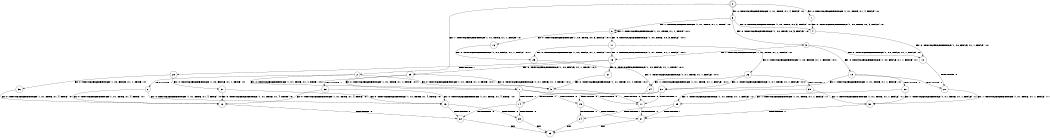 digraph BCG {
size = "7, 10.5";
center = TRUE;
node [shape = circle];
0 [peripheries = 2];
0 -> 1 [label = "EX !0 !ATOMIC_EXCH_BRANCH (1, +1, TRUE, +1, 4, FALSE) !:0:"];
0 -> 2 [label = "EX !1 !ATOMIC_EXCH_BRANCH (1, +1, TRUE, +1, 1, FALSE) !:0:"];
0 -> 3 [label = "EX !0 !ATOMIC_EXCH_BRANCH (1, +1, TRUE, +1, 4, FALSE) !:0:"];
1 -> 4 [label = "EX !0 !ATOMIC_EXCH_BRANCH (1, +0, TRUE, +0, 3, FALSE) !:0:"];
2 -> 5 [label = "EX !0 !ATOMIC_EXCH_BRANCH (1, +1, TRUE, +1, 4, TRUE) !:0:1:"];
2 -> 6 [label = "TERMINATE !1"];
2 -> 7 [label = "EX !0 !ATOMIC_EXCH_BRANCH (1, +1, TRUE, +1, 4, TRUE) !:0:1:"];
3 -> 4 [label = "EX !0 !ATOMIC_EXCH_BRANCH (1, +0, TRUE, +0, 3, FALSE) !:0:"];
3 -> 8 [label = "EX !1 !ATOMIC_EXCH_BRANCH (1, +1, TRUE, +1, 1, TRUE) !:0:"];
3 -> 9 [label = "EX !0 !ATOMIC_EXCH_BRANCH (1, +0, TRUE, +0, 3, FALSE) !:0:"];
4 -> 10 [label = "EX !0 !ATOMIC_EXCH_BRANCH (1, +0, FALSE, +1, 1, FALSE) !:0:"];
5 -> 11 [label = "TERMINATE !0"];
6 -> 12 [label = "EX !0 !ATOMIC_EXCH_BRANCH (1, +1, TRUE, +1, 4, TRUE) !:0:"];
6 -> 13 [label = "EX !0 !ATOMIC_EXCH_BRANCH (1, +1, TRUE, +1, 4, TRUE) !:0:"];
7 -> 11 [label = "TERMINATE !0"];
7 -> 14 [label = "TERMINATE !1"];
7 -> 15 [label = "TERMINATE !0"];
8 -> 16 [label = "EX !0 !ATOMIC_EXCH_BRANCH (1, +0, TRUE, +0, 3, FALSE) !:0:1:"];
8 -> 8 [label = "EX !1 !ATOMIC_EXCH_BRANCH (1, +1, TRUE, +1, 1, TRUE) !:0:1:"];
8 -> 17 [label = "EX !0 !ATOMIC_EXCH_BRANCH (1, +0, TRUE, +0, 3, FALSE) !:0:1:"];
9 -> 10 [label = "EX !0 !ATOMIC_EXCH_BRANCH (1, +0, FALSE, +1, 1, FALSE) !:0:"];
9 -> 18 [label = "EX !1 !ATOMIC_EXCH_BRANCH (1, +1, TRUE, +1, 1, FALSE) !:0:"];
9 -> 19 [label = "EX !0 !ATOMIC_EXCH_BRANCH (1, +0, FALSE, +1, 1, FALSE) !:0:"];
10 -> 20 [label = "TERMINATE !0"];
11 -> 21 [label = "TERMINATE !1"];
12 -> 22 [label = "TERMINATE !0"];
13 -> 22 [label = "TERMINATE !0"];
13 -> 23 [label = "TERMINATE !0"];
14 -> 22 [label = "TERMINATE !0"];
14 -> 23 [label = "TERMINATE !0"];
15 -> 21 [label = "TERMINATE !1"];
15 -> 24 [label = "TERMINATE !1"];
16 -> 25 [label = "EX !0 !ATOMIC_EXCH_BRANCH (1, +0, FALSE, +1, 1, FALSE) !:0:1:"];
17 -> 25 [label = "EX !0 !ATOMIC_EXCH_BRANCH (1, +0, FALSE, +1, 1, FALSE) !:0:1:"];
17 -> 18 [label = "EX !1 !ATOMIC_EXCH_BRANCH (1, +1, TRUE, +1, 1, FALSE) !:0:1:"];
17 -> 26 [label = "EX !0 !ATOMIC_EXCH_BRANCH (1, +0, FALSE, +1, 1, FALSE) !:0:1:"];
18 -> 27 [label = "EX !0 !ATOMIC_EXCH_BRANCH (1, +0, FALSE, +1, 1, TRUE) !:0:1:"];
18 -> 28 [label = "TERMINATE !1"];
18 -> 29 [label = "EX !0 !ATOMIC_EXCH_BRANCH (1, +0, FALSE, +1, 1, TRUE) !:0:1:"];
19 -> 20 [label = "TERMINATE !0"];
19 -> 30 [label = "TERMINATE !0"];
19 -> 31 [label = "EX !1 !ATOMIC_EXCH_BRANCH (1, +1, TRUE, +1, 1, FALSE) !:0:"];
20 -> 32 [label = "EX !1 !ATOMIC_EXCH_BRANCH (1, +1, TRUE, +1, 1, FALSE) !:1:"];
21 -> 33 [label = "exit"];
22 -> 33 [label = "exit"];
23 -> 33 [label = "exit"];
24 -> 33 [label = "exit"];
25 -> 34 [label = "EX !1 !ATOMIC_EXCH_BRANCH (1, +1, TRUE, +1, 1, FALSE) !:0:1:"];
26 -> 34 [label = "EX !1 !ATOMIC_EXCH_BRANCH (1, +1, TRUE, +1, 1, FALSE) !:0:1:"];
26 -> 35 [label = "TERMINATE !0"];
26 -> 31 [label = "EX !1 !ATOMIC_EXCH_BRANCH (1, +1, TRUE, +1, 1, FALSE) !:0:1:"];
27 -> 5 [label = "EX !0 !ATOMIC_EXCH_BRANCH (1, +1, TRUE, +1, 4, TRUE) !:0:1:"];
28 -> 36 [label = "EX !0 !ATOMIC_EXCH_BRANCH (1, +0, FALSE, +1, 1, TRUE) !:0:"];
28 -> 37 [label = "EX !0 !ATOMIC_EXCH_BRANCH (1, +0, FALSE, +1, 1, TRUE) !:0:"];
29 -> 5 [label = "EX !0 !ATOMIC_EXCH_BRANCH (1, +1, TRUE, +1, 4, TRUE) !:0:1:"];
29 -> 38 [label = "TERMINATE !1"];
29 -> 7 [label = "EX !0 !ATOMIC_EXCH_BRANCH (1, +1, TRUE, +1, 4, TRUE) !:0:1:"];
30 -> 32 [label = "EX !1 !ATOMIC_EXCH_BRANCH (1, +1, TRUE, +1, 1, FALSE) !:1:"];
30 -> 39 [label = "EX !1 !ATOMIC_EXCH_BRANCH (1, +1, TRUE, +1, 1, FALSE) !:1:"];
31 -> 11 [label = "TERMINATE !0"];
31 -> 14 [label = "TERMINATE !1"];
31 -> 15 [label = "TERMINATE !0"];
32 -> 21 [label = "TERMINATE !1"];
34 -> 11 [label = "TERMINATE !0"];
35 -> 32 [label = "EX !1 !ATOMIC_EXCH_BRANCH (1, +1, TRUE, +1, 1, FALSE) !:1:"];
35 -> 39 [label = "EX !1 !ATOMIC_EXCH_BRANCH (1, +1, TRUE, +1, 1, FALSE) !:1:"];
36 -> 12 [label = "EX !0 !ATOMIC_EXCH_BRANCH (1, +1, TRUE, +1, 4, TRUE) !:0:"];
37 -> 12 [label = "EX !0 !ATOMIC_EXCH_BRANCH (1, +1, TRUE, +1, 4, TRUE) !:0:"];
37 -> 13 [label = "EX !0 !ATOMIC_EXCH_BRANCH (1, +1, TRUE, +1, 4, TRUE) !:0:"];
38 -> 12 [label = "EX !0 !ATOMIC_EXCH_BRANCH (1, +1, TRUE, +1, 4, TRUE) !:0:"];
38 -> 13 [label = "EX !0 !ATOMIC_EXCH_BRANCH (1, +1, TRUE, +1, 4, TRUE) !:0:"];
39 -> 21 [label = "TERMINATE !1"];
39 -> 24 [label = "TERMINATE !1"];
}
